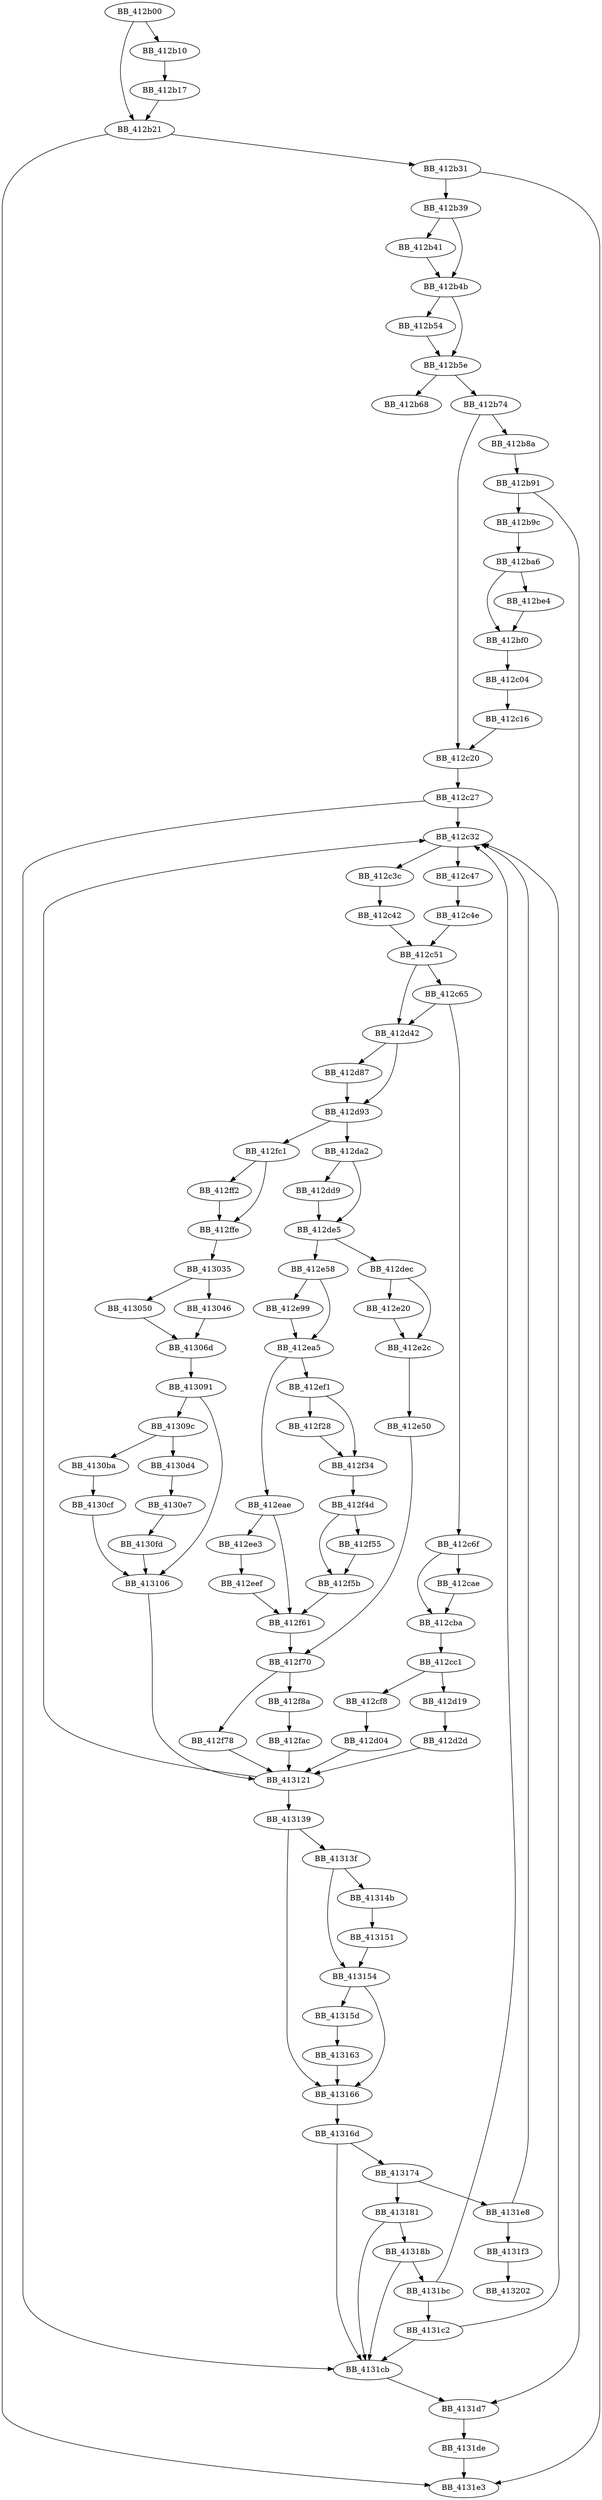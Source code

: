 DiGraph sub_412B00{
BB_412b00->BB_412b10
BB_412b00->BB_412b21
BB_412b10->BB_412b17
BB_412b17->BB_412b21
BB_412b21->BB_412b31
BB_412b21->BB_4131e3
BB_412b31->BB_412b39
BB_412b31->BB_4131e3
BB_412b39->BB_412b41
BB_412b39->BB_412b4b
BB_412b41->BB_412b4b
BB_412b4b->BB_412b54
BB_412b4b->BB_412b5e
BB_412b54->BB_412b5e
BB_412b5e->BB_412b68
BB_412b5e->BB_412b74
BB_412b74->BB_412b8a
BB_412b74->BB_412c20
BB_412b8a->BB_412b91
BB_412b91->BB_412b9c
BB_412b91->BB_4131d7
BB_412b9c->BB_412ba6
BB_412ba6->BB_412be4
BB_412ba6->BB_412bf0
BB_412be4->BB_412bf0
BB_412bf0->BB_412c04
BB_412c04->BB_412c16
BB_412c16->BB_412c20
BB_412c20->BB_412c27
BB_412c27->BB_412c32
BB_412c27->BB_4131cb
BB_412c32->BB_412c3c
BB_412c32->BB_412c47
BB_412c3c->BB_412c42
BB_412c42->BB_412c51
BB_412c47->BB_412c4e
BB_412c4e->BB_412c51
BB_412c51->BB_412c65
BB_412c51->BB_412d42
BB_412c65->BB_412c6f
BB_412c65->BB_412d42
BB_412c6f->BB_412cae
BB_412c6f->BB_412cba
BB_412cae->BB_412cba
BB_412cba->BB_412cc1
BB_412cc1->BB_412cf8
BB_412cc1->BB_412d19
BB_412cf8->BB_412d04
BB_412d04->BB_413121
BB_412d19->BB_412d2d
BB_412d2d->BB_413121
BB_412d42->BB_412d87
BB_412d42->BB_412d93
BB_412d87->BB_412d93
BB_412d93->BB_412da2
BB_412d93->BB_412fc1
BB_412da2->BB_412dd9
BB_412da2->BB_412de5
BB_412dd9->BB_412de5
BB_412de5->BB_412dec
BB_412de5->BB_412e58
BB_412dec->BB_412e20
BB_412dec->BB_412e2c
BB_412e20->BB_412e2c
BB_412e2c->BB_412e50
BB_412e50->BB_412f70
BB_412e58->BB_412e99
BB_412e58->BB_412ea5
BB_412e99->BB_412ea5
BB_412ea5->BB_412eae
BB_412ea5->BB_412ef1
BB_412eae->BB_412ee3
BB_412eae->BB_412f61
BB_412ee3->BB_412eef
BB_412eef->BB_412f61
BB_412ef1->BB_412f28
BB_412ef1->BB_412f34
BB_412f28->BB_412f34
BB_412f34->BB_412f4d
BB_412f4d->BB_412f55
BB_412f4d->BB_412f5b
BB_412f55->BB_412f5b
BB_412f5b->BB_412f61
BB_412f61->BB_412f70
BB_412f70->BB_412f78
BB_412f70->BB_412f8a
BB_412f78->BB_413121
BB_412f8a->BB_412fac
BB_412fac->BB_413121
BB_412fc1->BB_412ff2
BB_412fc1->BB_412ffe
BB_412ff2->BB_412ffe
BB_412ffe->BB_413035
BB_413035->BB_413046
BB_413035->BB_413050
BB_413046->BB_41306d
BB_413050->BB_41306d
BB_41306d->BB_413091
BB_413091->BB_41309c
BB_413091->BB_413106
BB_41309c->BB_4130ba
BB_41309c->BB_4130d4
BB_4130ba->BB_4130cf
BB_4130cf->BB_413106
BB_4130d4->BB_4130e7
BB_4130e7->BB_4130fd
BB_4130fd->BB_413106
BB_413106->BB_413121
BB_413121->BB_412c32
BB_413121->BB_413139
BB_413139->BB_41313f
BB_413139->BB_413166
BB_41313f->BB_41314b
BB_41313f->BB_413154
BB_41314b->BB_413151
BB_413151->BB_413154
BB_413154->BB_41315d
BB_413154->BB_413166
BB_41315d->BB_413163
BB_413163->BB_413166
BB_413166->BB_41316d
BB_41316d->BB_413174
BB_41316d->BB_4131cb
BB_413174->BB_413181
BB_413174->BB_4131e8
BB_413181->BB_41318b
BB_413181->BB_4131cb
BB_41318b->BB_4131bc
BB_41318b->BB_4131cb
BB_4131bc->BB_412c32
BB_4131bc->BB_4131c2
BB_4131c2->BB_412c32
BB_4131c2->BB_4131cb
BB_4131cb->BB_4131d7
BB_4131d7->BB_4131de
BB_4131de->BB_4131e3
BB_4131e8->BB_412c32
BB_4131e8->BB_4131f3
BB_4131f3->BB_413202
}
